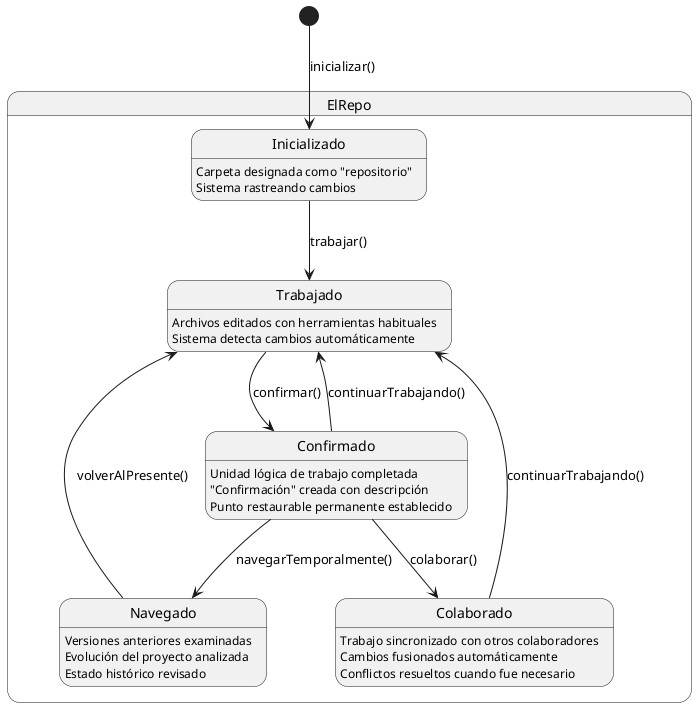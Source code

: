 @startuml flujoTrabajoFundamental

state ElRepo {
  state Inicializado {
    Inicializado : Carpeta designada como "repositorio"
    Inicializado : Sistema rastreando cambios
  }

  state Trabajado {
    Trabajado : Archivos editados con herramientas habituales
    Trabajado : Sistema detecta cambios automáticamente
  }

  state Confirmado {
    Confirmado : Unidad lógica de trabajo completada
    Confirmado : "Confirmación" creada con descripción
    Confirmado : Punto restaurable permanente establecido
  }

  state Navegado {
    Navegado : Versiones anteriores examinadas
    Navegado : Evolución del proyecto analizada
    Navegado : Estado histórico revisado
  }

  state Colaborado {
    Colaborado : Trabajo sincronizado con otros colaboradores
    Colaborado : Cambios fusionados automáticamente
    Colaborado : Conflictos resueltos cuando fue necesario
  }
}

[*] --> Inicializado : inicializar()
  Inicializado --> Trabajado : trabajar()
  Trabajado --> Confirmado : confirmar()
  Confirmado --> Trabajado : continuarTrabajando()
  Confirmado --> Navegado : navegarTemporalmente()
  Navegado --> Trabajado : volverAlPresente()
  Confirmado --> Colaborado : colaborar()
  Colaborado --> Trabajado : continuarTrabajando()

@enduml